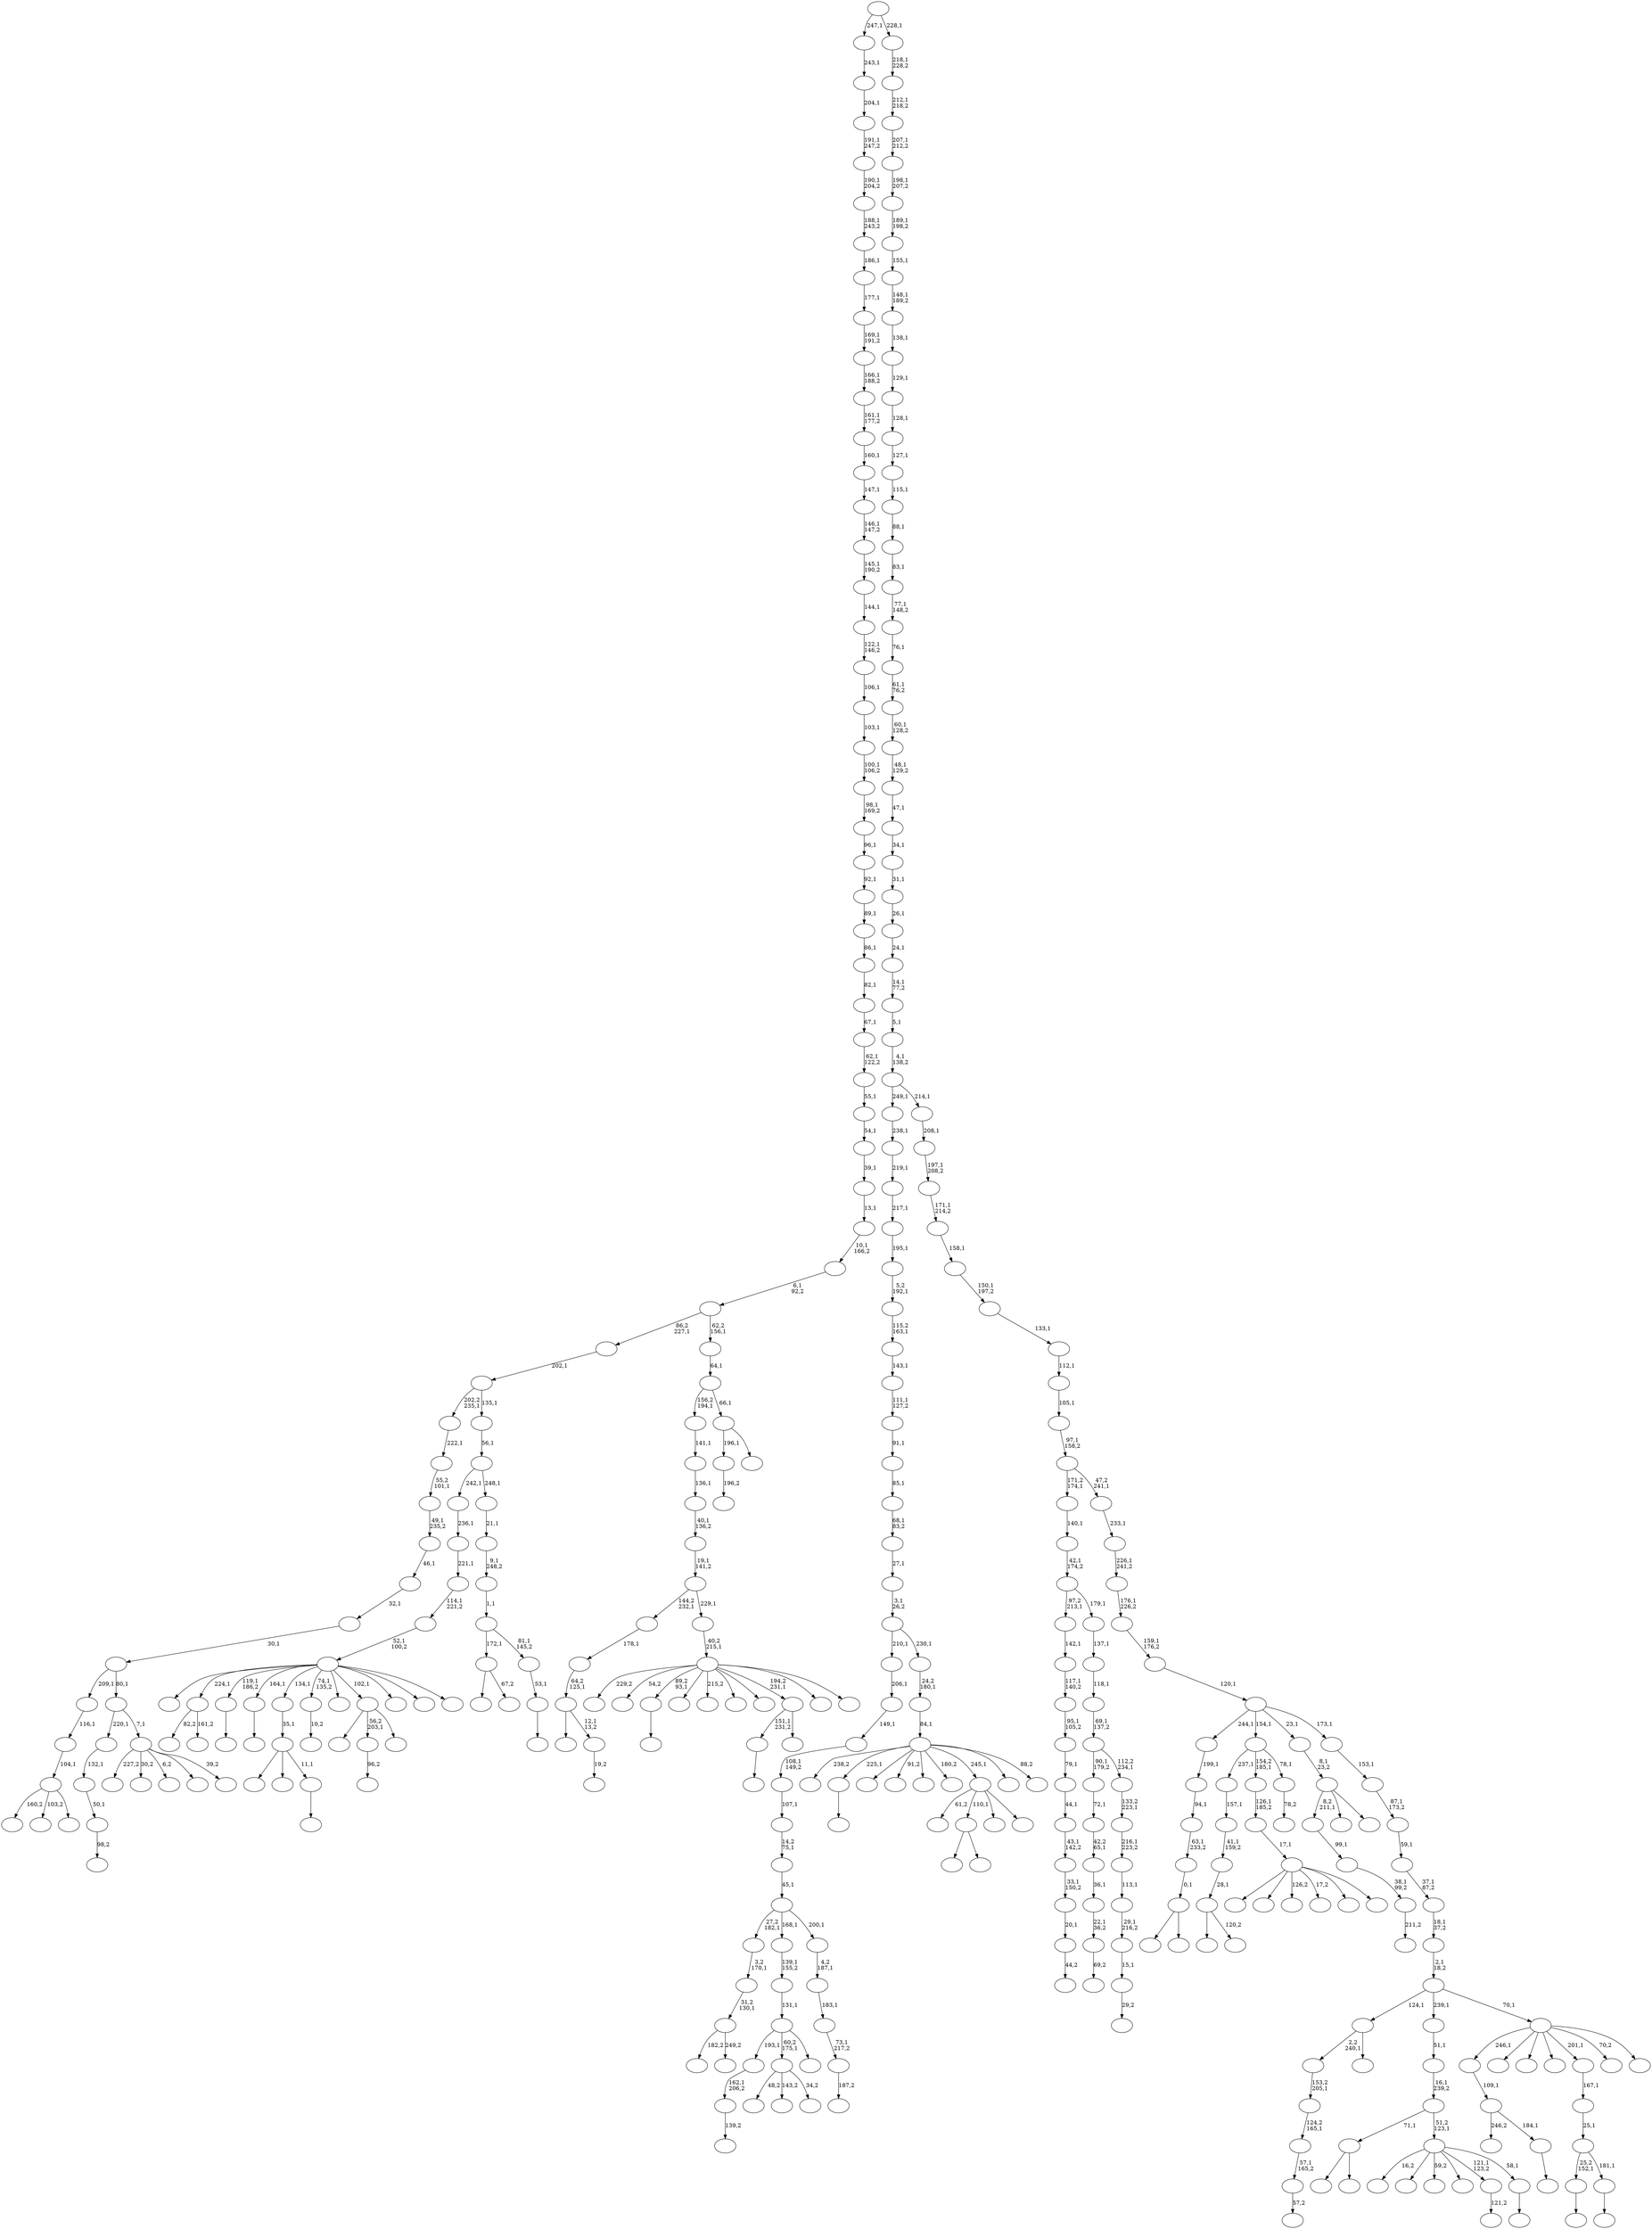digraph T {
	350 [label=""]
	349 [label=""]
	348 [label=""]
	347 [label=""]
	346 [label=""]
	345 [label=""]
	344 [label=""]
	343 [label=""]
	342 [label=""]
	341 [label=""]
	340 [label=""]
	339 [label=""]
	338 [label=""]
	337 [label=""]
	336 [label=""]
	335 [label=""]
	334 [label=""]
	333 [label=""]
	332 [label=""]
	331 [label=""]
	330 [label=""]
	329 [label=""]
	328 [label=""]
	327 [label=""]
	326 [label=""]
	325 [label=""]
	324 [label=""]
	323 [label=""]
	322 [label=""]
	321 [label=""]
	320 [label=""]
	319 [label=""]
	318 [label=""]
	317 [label=""]
	316 [label=""]
	315 [label=""]
	314 [label=""]
	313 [label=""]
	312 [label=""]
	311 [label=""]
	310 [label=""]
	309 [label=""]
	308 [label=""]
	307 [label=""]
	306 [label=""]
	305 [label=""]
	304 [label=""]
	303 [label=""]
	302 [label=""]
	301 [label=""]
	300 [label=""]
	299 [label=""]
	298 [label=""]
	297 [label=""]
	296 [label=""]
	295 [label=""]
	294 [label=""]
	293 [label=""]
	292 [label=""]
	291 [label=""]
	290 [label=""]
	289 [label=""]
	288 [label=""]
	287 [label=""]
	286 [label=""]
	285 [label=""]
	284 [label=""]
	283 [label=""]
	282 [label=""]
	281 [label=""]
	280 [label=""]
	279 [label=""]
	278 [label=""]
	277 [label=""]
	276 [label=""]
	275 [label=""]
	274 [label=""]
	273 [label=""]
	272 [label=""]
	271 [label=""]
	270 [label=""]
	269 [label=""]
	268 [label=""]
	267 [label=""]
	266 [label=""]
	265 [label=""]
	264 [label=""]
	263 [label=""]
	262 [label=""]
	261 [label=""]
	260 [label=""]
	259 [label=""]
	258 [label=""]
	257 [label=""]
	256 [label=""]
	255 [label=""]
	254 [label=""]
	253 [label=""]
	252 [label=""]
	251 [label=""]
	250 [label=""]
	249 [label=""]
	248 [label=""]
	247 [label=""]
	246 [label=""]
	245 [label=""]
	244 [label=""]
	243 [label=""]
	242 [label=""]
	241 [label=""]
	240 [label=""]
	239 [label=""]
	238 [label=""]
	237 [label=""]
	236 [label=""]
	235 [label=""]
	234 [label=""]
	233 [label=""]
	232 [label=""]
	231 [label=""]
	230 [label=""]
	229 [label=""]
	228 [label=""]
	227 [label=""]
	226 [label=""]
	225 [label=""]
	224 [label=""]
	223 [label=""]
	222 [label=""]
	221 [label=""]
	220 [label=""]
	219 [label=""]
	218 [label=""]
	217 [label=""]
	216 [label=""]
	215 [label=""]
	214 [label=""]
	213 [label=""]
	212 [label=""]
	211 [label=""]
	210 [label=""]
	209 [label=""]
	208 [label=""]
	207 [label=""]
	206 [label=""]
	205 [label=""]
	204 [label=""]
	203 [label=""]
	202 [label=""]
	201 [label=""]
	200 [label=""]
	199 [label=""]
	198 [label=""]
	197 [label=""]
	196 [label=""]
	195 [label=""]
	194 [label=""]
	193 [label=""]
	192 [label=""]
	191 [label=""]
	190 [label=""]
	189 [label=""]
	188 [label=""]
	187 [label=""]
	186 [label=""]
	185 [label=""]
	184 [label=""]
	183 [label=""]
	182 [label=""]
	181 [label=""]
	180 [label=""]
	179 [label=""]
	178 [label=""]
	177 [label=""]
	176 [label=""]
	175 [label=""]
	174 [label=""]
	173 [label=""]
	172 [label=""]
	171 [label=""]
	170 [label=""]
	169 [label=""]
	168 [label=""]
	167 [label=""]
	166 [label=""]
	165 [label=""]
	164 [label=""]
	163 [label=""]
	162 [label=""]
	161 [label=""]
	160 [label=""]
	159 [label=""]
	158 [label=""]
	157 [label=""]
	156 [label=""]
	155 [label=""]
	154 [label=""]
	153 [label=""]
	152 [label=""]
	151 [label=""]
	150 [label=""]
	149 [label=""]
	148 [label=""]
	147 [label=""]
	146 [label=""]
	145 [label=""]
	144 [label=""]
	143 [label=""]
	142 [label=""]
	141 [label=""]
	140 [label=""]
	139 [label=""]
	138 [label=""]
	137 [label=""]
	136 [label=""]
	135 [label=""]
	134 [label=""]
	133 [label=""]
	132 [label=""]
	131 [label=""]
	130 [label=""]
	129 [label=""]
	128 [label=""]
	127 [label=""]
	126 [label=""]
	125 [label=""]
	124 [label=""]
	123 [label=""]
	122 [label=""]
	121 [label=""]
	120 [label=""]
	119 [label=""]
	118 [label=""]
	117 [label=""]
	116 [label=""]
	115 [label=""]
	114 [label=""]
	113 [label=""]
	112 [label=""]
	111 [label=""]
	110 [label=""]
	109 [label=""]
	108 [label=""]
	107 [label=""]
	106 [label=""]
	105 [label=""]
	104 [label=""]
	103 [label=""]
	102 [label=""]
	101 [label=""]
	100 [label=""]
	99 [label=""]
	98 [label=""]
	97 [label=""]
	96 [label=""]
	95 [label=""]
	94 [label=""]
	93 [label=""]
	92 [label=""]
	91 [label=""]
	90 [label=""]
	89 [label=""]
	88 [label=""]
	87 [label=""]
	86 [label=""]
	85 [label=""]
	84 [label=""]
	83 [label=""]
	82 [label=""]
	81 [label=""]
	80 [label=""]
	79 [label=""]
	78 [label=""]
	77 [label=""]
	76 [label=""]
	75 [label=""]
	74 [label=""]
	73 [label=""]
	72 [label=""]
	71 [label=""]
	70 [label=""]
	69 [label=""]
	68 [label=""]
	67 [label=""]
	66 [label=""]
	65 [label=""]
	64 [label=""]
	63 [label=""]
	62 [label=""]
	61 [label=""]
	60 [label=""]
	59 [label=""]
	58 [label=""]
	57 [label=""]
	56 [label=""]
	55 [label=""]
	54 [label=""]
	53 [label=""]
	52 [label=""]
	51 [label=""]
	50 [label=""]
	49 [label=""]
	48 [label=""]
	47 [label=""]
	46 [label=""]
	45 [label=""]
	44 [label=""]
	43 [label=""]
	42 [label=""]
	41 [label=""]
	40 [label=""]
	39 [label=""]
	38 [label=""]
	37 [label=""]
	36 [label=""]
	35 [label=""]
	34 [label=""]
	33 [label=""]
	32 [label=""]
	31 [label=""]
	30 [label=""]
	29 [label=""]
	28 [label=""]
	27 [label=""]
	26 [label=""]
	25 [label=""]
	24 [label=""]
	23 [label=""]
	22 [label=""]
	21 [label=""]
	20 [label=""]
	19 [label=""]
	18 [label=""]
	17 [label=""]
	16 [label=""]
	15 [label=""]
	14 [label=""]
	13 [label=""]
	12 [label=""]
	11 [label=""]
	10 [label=""]
	9 [label=""]
	8 [label=""]
	7 [label=""]
	6 [label=""]
	5 [label=""]
	4 [label=""]
	3 [label=""]
	2 [label=""]
	1 [label=""]
	0 [label=""]
	346 -> 347 [label="139,2"]
	345 -> 346 [label="162,1\n206,2"]
	342 -> 343 [label=""]
	341 -> 344 [label="246,2"]
	341 -> 342 [label="184,1"]
	340 -> 341 [label="109,1"]
	337 -> 338 [label="196,2"]
	333 -> 334 [label="211,2"]
	332 -> 333 [label="38,1\n99,2"]
	331 -> 332 [label="99,1"]
	329 -> 335 [label="82,2"]
	329 -> 330 [label="161,2"]
	324 -> 325 [label=""]
	321 -> 322 [label="44,2"]
	320 -> 321 [label="20,1"]
	319 -> 320 [label="33,1\n150,2"]
	318 -> 319 [label="43,1\n142,2"]
	317 -> 318 [label="44,1"]
	316 -> 317 [label="79,1"]
	315 -> 316 [label="95,1\n105,2"]
	314 -> 315 [label="117,1\n140,2"]
	313 -> 314 [label="142,1"]
	309 -> 348 [label=""]
	309 -> 310 [label="67,2"]
	303 -> 304 [label=""]
	301 -> 323 [label="48,2"]
	301 -> 312 [label="143,2"]
	301 -> 302 [label="34,2"]
	298 -> 305 [label=""]
	298 -> 299 [label="120,2"]
	297 -> 298 [label="28,1"]
	296 -> 297 [label="41,1\n159,2"]
	295 -> 296 [label="157,1"]
	292 -> 293 [label="98,2"]
	291 -> 292 [label="50,1"]
	290 -> 291 [label="132,1"]
	286 -> 287 [label="57,2"]
	285 -> 286 [label="57,1\n165,2"]
	284 -> 285 [label="124,2\n165,1"]
	283 -> 284 [label="153,2\n205,1"]
	281 -> 282 [label=""]
	278 -> 311 [label=""]
	278 -> 279 [label=""]
	277 -> 278 [label="0,1"]
	276 -> 277 [label="63,1\n233,2"]
	275 -> 276 [label="94,1"]
	274 -> 275 [label="199,1"]
	271 -> 272 [label=""]
	269 -> 273 [label=""]
	269 -> 270 [label=""]
	265 -> 266 [label="19,2"]
	264 -> 280 [label=""]
	264 -> 265 [label="12,1\n13,2"]
	263 -> 264 [label="64,2\n125,1"]
	262 -> 263 [label="178,1"]
	259 -> 260 [label=""]
	257 -> 258 [label="69,2"]
	256 -> 257 [label="22,1\n36,2"]
	255 -> 256 [label="36,1"]
	254 -> 255 [label="42,2\n65,1"]
	253 -> 254 [label="72,1"]
	251 -> 252 [label="29,2"]
	250 -> 251 [label="15,1"]
	249 -> 250 [label="29,1\n216,2"]
	248 -> 249 [label="113,1"]
	247 -> 248 [label="216,1\n223,2"]
	246 -> 247 [label="133,2\n223,1"]
	245 -> 253 [label="90,1\n179,2"]
	245 -> 246 [label="112,2\n234,1"]
	244 -> 245 [label="69,1\n137,2"]
	243 -> 244 [label="118,1"]
	242 -> 243 [label="137,1"]
	241 -> 313 [label="97,2\n213,1"]
	241 -> 242 [label="179,1"]
	240 -> 241 [label="42,1\n174,2"]
	239 -> 240 [label="140,1"]
	236 -> 237 [label=""]
	228 -> 229 [label=""]
	227 -> 339 [label=""]
	227 -> 268 [label=""]
	227 -> 228 [label="11,1"]
	226 -> 227 [label="35,1"]
	220 -> 221 [label="10,2"]
	218 -> 225 [label="182,2"]
	218 -> 219 [label="249,2"]
	217 -> 218 [label="31,2\n130,1"]
	216 -> 217 [label="3,2\n170,1"]
	210 -> 211 [label="96,2"]
	207 -> 303 [label="151,1\n231,2"]
	207 -> 208 [label=""]
	203 -> 261 [label="160,2"]
	203 -> 223 [label="103,2"]
	203 -> 204 [label=""]
	202 -> 203 [label="104,1"]
	201 -> 202 [label="116,1"]
	199 -> 326 [label=""]
	199 -> 200 [label=""]
	196 -> 327 [label=""]
	196 -> 267 [label=""]
	196 -> 233 [label="126,2"]
	196 -> 230 [label="17,2"]
	196 -> 209 [label=""]
	196 -> 197 [label=""]
	195 -> 196 [label="17,1"]
	194 -> 195 [label="126,1\n185,2"]
	191 -> 192 [label="78,2"]
	190 -> 295 [label="237,1"]
	190 -> 194 [label="154,2\n185,1"]
	190 -> 191 [label="78,1"]
	187 -> 238 [label=""]
	187 -> 210 [label="56,2\n203,1"]
	187 -> 188 [label=""]
	184 -> 185 [label=""]
	183 -> 271 [label="25,2\n152,1"]
	183 -> 184 [label="181,1"]
	182 -> 183 [label="25,1"]
	181 -> 182 [label="167,1"]
	177 -> 345 [label="193,1"]
	177 -> 301 [label="60,2\n175,1"]
	177 -> 178 [label=""]
	176 -> 177 [label="131,1"]
	175 -> 176 [label="139,1\n155,2"]
	172 -> 300 [label="227,2"]
	172 -> 289 [label="30,2"]
	172 -> 193 [label="6,2"]
	172 -> 186 [label=""]
	172 -> 173 [label="39,2"]
	171 -> 290 [label="220,1"]
	171 -> 172 [label="7,1"]
	170 -> 201 [label="209,1"]
	170 -> 171 [label="80,1"]
	169 -> 170 [label="30,1"]
	168 -> 169 [label="32,1"]
	167 -> 168 [label="46,1"]
	166 -> 167 [label="49,1\n235,2"]
	165 -> 166 [label="55,2\n101,1"]
	164 -> 165 [label="222,1"]
	162 -> 350 [label=""]
	162 -> 329 [label="224,1"]
	162 -> 324 [label="119,1\n186,2"]
	162 -> 236 [label="164,1"]
	162 -> 226 [label="134,1"]
	162 -> 220 [label="74,1\n135,2"]
	162 -> 205 [label=""]
	162 -> 187 [label="102,1"]
	162 -> 180 [label=""]
	162 -> 179 [label=""]
	162 -> 163 [label=""]
	161 -> 162 [label="52,1\n100,2"]
	160 -> 161 [label="114,1\n221,2"]
	159 -> 160 [label="221,1"]
	158 -> 159 [label="236,1"]
	156 -> 157 [label="187,2"]
	155 -> 156 [label="73,1\n217,2"]
	154 -> 155 [label="183,1"]
	153 -> 154 [label="4,2\n187,1"]
	152 -> 216 [label="27,2\n182,1"]
	152 -> 175 [label="168,1"]
	152 -> 153 [label="200,1"]
	151 -> 152 [label="45,1"]
	150 -> 151 [label="14,2\n75,1"]
	149 -> 150 [label="107,1"]
	148 -> 149 [label="108,1\n149,2"]
	147 -> 148 [label="149,1"]
	146 -> 147 [label="206,1"]
	143 -> 328 [label="229,2"]
	143 -> 294 [label="54,2"]
	143 -> 281 [label="89,2\n93,1"]
	143 -> 232 [label=""]
	143 -> 214 [label="215,2"]
	143 -> 213 [label=""]
	143 -> 212 [label=""]
	143 -> 207 [label="194,2\n231,1"]
	143 -> 189 [label=""]
	143 -> 144 [label=""]
	142 -> 143 [label="40,2\n215,1"]
	141 -> 262 [label="144,2\n232,1"]
	141 -> 142 [label="229,1"]
	140 -> 141 [label="19,1\n141,2"]
	139 -> 140 [label="40,1\n136,2"]
	138 -> 139 [label="136,1"]
	137 -> 138 [label="141,1"]
	135 -> 331 [label="8,2\n211,1"]
	135 -> 231 [label=""]
	135 -> 136 [label=""]
	134 -> 135 [label="8,1\n23,2"]
	132 -> 349 [label="61,2"]
	132 -> 269 [label="110,1"]
	132 -> 198 [label=""]
	132 -> 133 [label=""]
	130 -> 131 [label=""]
	129 -> 130 [label="53,1"]
	128 -> 309 [label="172,1"]
	128 -> 129 [label="81,1\n145,2"]
	127 -> 128 [label="1,1"]
	126 -> 127 [label="9,1\n248,2"]
	125 -> 126 [label="21,1"]
	124 -> 158 [label="242,1"]
	124 -> 125 [label="248,1"]
	123 -> 124 [label="56,1"]
	122 -> 164 [label="202,2\n235,1"]
	122 -> 123 [label="135,1"]
	121 -> 122 [label="202,1"]
	118 -> 337 [label="196,1"]
	118 -> 119 [label=""]
	117 -> 137 [label="156,2\n194,1"]
	117 -> 118 [label="66,1"]
	116 -> 117 [label="64,1"]
	115 -> 121 [label="86,2\n227,1"]
	115 -> 116 [label="62,2\n156,1"]
	114 -> 115 [label="6,1\n92,2"]
	113 -> 114 [label="10,1\n166,2"]
	112 -> 113 [label="13,1"]
	111 -> 112 [label="39,1"]
	110 -> 111 [label="54,1"]
	109 -> 110 [label="55,1"]
	108 -> 109 [label="62,1\n122,2"]
	107 -> 108 [label="67,1"]
	106 -> 107 [label="82,1"]
	105 -> 106 [label="86,1"]
	104 -> 105 [label="89,1"]
	103 -> 104 [label="92,1"]
	102 -> 103 [label="96,1"]
	101 -> 102 [label="98,1\n169,2"]
	100 -> 101 [label="100,1\n106,2"]
	99 -> 100 [label="103,1"]
	98 -> 99 [label="106,1"]
	97 -> 98 [label="122,1\n146,2"]
	96 -> 97 [label="144,1"]
	95 -> 96 [label="145,1\n190,2"]
	94 -> 95 [label="146,1\n147,2"]
	93 -> 94 [label="147,1"]
	92 -> 93 [label="160,1"]
	91 -> 92 [label="161,1\n177,2"]
	90 -> 91 [label="166,1\n188,2"]
	89 -> 90 [label="169,1\n191,2"]
	88 -> 89 [label="177,1"]
	87 -> 88 [label="186,1"]
	86 -> 87 [label="188,1\n243,2"]
	85 -> 86 [label="190,1\n204,2"]
	84 -> 85 [label="191,1\n247,2"]
	83 -> 84 [label="204,1"]
	82 -> 83 [label="243,1"]
	80 -> 283 [label="2,2\n240,1"]
	80 -> 81 [label=""]
	78 -> 79 [label="121,2"]
	76 -> 306 [label="238,2"]
	76 -> 259 [label="225,1"]
	76 -> 234 [label=""]
	76 -> 224 [label="91,2"]
	76 -> 215 [label=""]
	76 -> 145 [label="180,2"]
	76 -> 132 [label="245,1"]
	76 -> 120 [label=""]
	76 -> 77 [label="88,2"]
	75 -> 76 [label="84,1"]
	74 -> 75 [label="24,2\n180,1"]
	73 -> 146 [label="210,1"]
	73 -> 74 [label="230,1"]
	72 -> 73 [label="3,1\n26,2"]
	71 -> 72 [label="27,1"]
	70 -> 71 [label="68,1\n83,2"]
	69 -> 70 [label="85,1"]
	68 -> 69 [label="91,1"]
	67 -> 68 [label="111,1\n127,2"]
	66 -> 67 [label="143,1"]
	65 -> 66 [label="115,2\n163,1"]
	64 -> 65 [label="5,2\n192,1"]
	63 -> 64 [label="195,1"]
	62 -> 63 [label="217,1"]
	61 -> 62 [label="219,1"]
	60 -> 61 [label="238,1"]
	58 -> 59 [label=""]
	57 -> 308 [label="16,2"]
	57 -> 307 [label=""]
	57 -> 235 [label="59,2"]
	57 -> 206 [label=""]
	57 -> 78 [label="121,1\n123,2"]
	57 -> 58 [label="58,1"]
	56 -> 199 [label="71,1"]
	56 -> 57 [label="51,2\n123,1"]
	55 -> 56 [label="16,1\n239,2"]
	54 -> 55 [label="51,1"]
	52 -> 340 [label="246,1"]
	52 -> 336 [label=""]
	52 -> 288 [label=""]
	52 -> 222 [label=""]
	52 -> 181 [label="201,1"]
	52 -> 174 [label="70,2"]
	52 -> 53 [label=""]
	51 -> 80 [label="124,1"]
	51 -> 54 [label="239,1"]
	51 -> 52 [label="70,1"]
	50 -> 51 [label="2,1\n18,2"]
	49 -> 50 [label="18,1\n37,2"]
	48 -> 49 [label="37,1\n87,2"]
	47 -> 48 [label="59,1"]
	46 -> 47 [label="87,1\n173,2"]
	45 -> 46 [label="153,1"]
	44 -> 274 [label="244,1"]
	44 -> 190 [label="154,1"]
	44 -> 134 [label="23,1"]
	44 -> 45 [label="173,1"]
	43 -> 44 [label="120,1"]
	42 -> 43 [label="159,1\n176,2"]
	41 -> 42 [label="176,1\n226,2"]
	40 -> 41 [label="226,1\n241,2"]
	39 -> 40 [label="233,1"]
	38 -> 239 [label="171,2\n174,1"]
	38 -> 39 [label="47,2\n241,1"]
	37 -> 38 [label="97,1\n158,2"]
	36 -> 37 [label="105,1"]
	35 -> 36 [label="112,1"]
	34 -> 35 [label="133,1"]
	33 -> 34 [label="150,1\n197,2"]
	32 -> 33 [label="158,1"]
	31 -> 32 [label="171,1\n214,2"]
	30 -> 31 [label="197,1\n208,2"]
	29 -> 30 [label="208,1"]
	28 -> 60 [label="249,1"]
	28 -> 29 [label="214,1"]
	27 -> 28 [label="4,1\n138,2"]
	26 -> 27 [label="5,1"]
	25 -> 26 [label="14,1\n77,2"]
	24 -> 25 [label="24,1"]
	23 -> 24 [label="26,1"]
	22 -> 23 [label="31,1"]
	21 -> 22 [label="34,1"]
	20 -> 21 [label="47,1"]
	19 -> 20 [label="48,1\n129,2"]
	18 -> 19 [label="60,1\n128,2"]
	17 -> 18 [label="61,1\n76,2"]
	16 -> 17 [label="76,1"]
	15 -> 16 [label="77,1\n148,2"]
	14 -> 15 [label="83,1"]
	13 -> 14 [label="88,1"]
	12 -> 13 [label="115,1"]
	11 -> 12 [label="127,1"]
	10 -> 11 [label="128,1"]
	9 -> 10 [label="129,1"]
	8 -> 9 [label="138,1"]
	7 -> 8 [label="148,1\n189,2"]
	6 -> 7 [label="155,1"]
	5 -> 6 [label="189,1\n198,2"]
	4 -> 5 [label="198,1\n207,2"]
	3 -> 4 [label="207,1\n212,2"]
	2 -> 3 [label="212,1\n218,2"]
	1 -> 2 [label="218,1\n228,2"]
	0 -> 82 [label="247,1"]
	0 -> 1 [label="228,1"]
}
